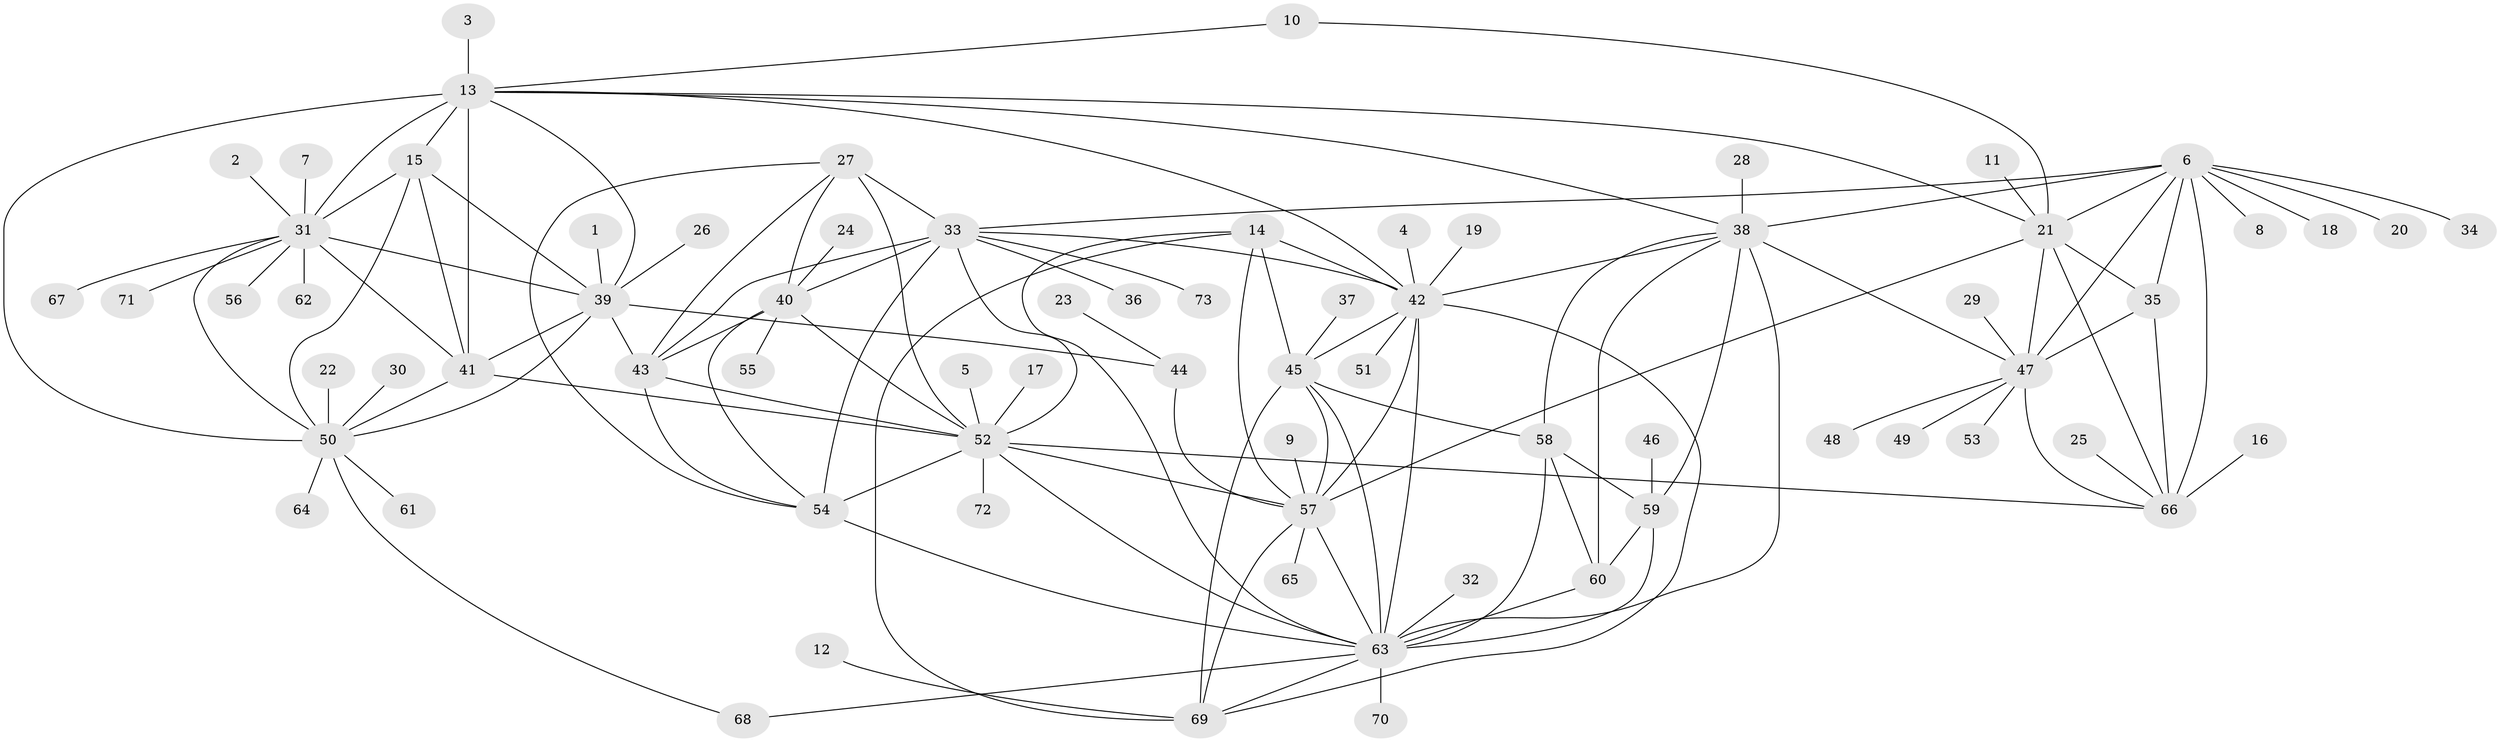 // original degree distribution, {9: 0.03424657534246575, 10: 0.0410958904109589, 12: 0.0273972602739726, 8: 0.0547945205479452, 7: 0.03424657534246575, 13: 0.0136986301369863, 11: 0.0273972602739726, 14: 0.00684931506849315, 1: 0.6164383561643836, 2: 0.1232876712328767, 4: 0.00684931506849315, 5: 0.00684931506849315, 3: 0.00684931506849315}
// Generated by graph-tools (version 1.1) at 2025/26/03/09/25 03:26:46]
// undirected, 73 vertices, 130 edges
graph export_dot {
graph [start="1"]
  node [color=gray90,style=filled];
  1;
  2;
  3;
  4;
  5;
  6;
  7;
  8;
  9;
  10;
  11;
  12;
  13;
  14;
  15;
  16;
  17;
  18;
  19;
  20;
  21;
  22;
  23;
  24;
  25;
  26;
  27;
  28;
  29;
  30;
  31;
  32;
  33;
  34;
  35;
  36;
  37;
  38;
  39;
  40;
  41;
  42;
  43;
  44;
  45;
  46;
  47;
  48;
  49;
  50;
  51;
  52;
  53;
  54;
  55;
  56;
  57;
  58;
  59;
  60;
  61;
  62;
  63;
  64;
  65;
  66;
  67;
  68;
  69;
  70;
  71;
  72;
  73;
  1 -- 39 [weight=1.0];
  2 -- 31 [weight=1.0];
  3 -- 13 [weight=1.0];
  4 -- 42 [weight=1.0];
  5 -- 52 [weight=1.0];
  6 -- 8 [weight=1.0];
  6 -- 18 [weight=1.0];
  6 -- 20 [weight=1.0];
  6 -- 21 [weight=2.0];
  6 -- 33 [weight=1.0];
  6 -- 34 [weight=1.0];
  6 -- 35 [weight=2.0];
  6 -- 38 [weight=1.0];
  6 -- 47 [weight=2.0];
  6 -- 66 [weight=4.0];
  7 -- 31 [weight=1.0];
  9 -- 57 [weight=1.0];
  10 -- 13 [weight=1.0];
  10 -- 21 [weight=1.0];
  11 -- 21 [weight=1.0];
  12 -- 69 [weight=1.0];
  13 -- 15 [weight=2.0];
  13 -- 21 [weight=1.0];
  13 -- 31 [weight=2.0];
  13 -- 38 [weight=1.0];
  13 -- 39 [weight=2.0];
  13 -- 41 [weight=2.0];
  13 -- 42 [weight=1.0];
  13 -- 50 [weight=2.0];
  14 -- 42 [weight=1.0];
  14 -- 45 [weight=1.0];
  14 -- 57 [weight=2.0];
  14 -- 63 [weight=1.0];
  14 -- 69 [weight=1.0];
  15 -- 31 [weight=1.0];
  15 -- 39 [weight=1.0];
  15 -- 41 [weight=1.0];
  15 -- 50 [weight=1.0];
  16 -- 66 [weight=1.0];
  17 -- 52 [weight=1.0];
  19 -- 42 [weight=1.0];
  21 -- 35 [weight=1.0];
  21 -- 47 [weight=1.0];
  21 -- 57 [weight=1.0];
  21 -- 66 [weight=2.0];
  22 -- 50 [weight=1.0];
  23 -- 44 [weight=1.0];
  24 -- 40 [weight=1.0];
  25 -- 66 [weight=1.0];
  26 -- 39 [weight=1.0];
  27 -- 33 [weight=2.0];
  27 -- 40 [weight=1.0];
  27 -- 43 [weight=1.0];
  27 -- 52 [weight=1.0];
  27 -- 54 [weight=1.0];
  28 -- 38 [weight=1.0];
  29 -- 47 [weight=1.0];
  30 -- 50 [weight=1.0];
  31 -- 39 [weight=1.0];
  31 -- 41 [weight=1.0];
  31 -- 50 [weight=1.0];
  31 -- 56 [weight=1.0];
  31 -- 62 [weight=1.0];
  31 -- 67 [weight=1.0];
  31 -- 71 [weight=1.0];
  32 -- 63 [weight=1.0];
  33 -- 36 [weight=1.0];
  33 -- 40 [weight=2.0];
  33 -- 42 [weight=1.0];
  33 -- 43 [weight=2.0];
  33 -- 52 [weight=2.0];
  33 -- 54 [weight=2.0];
  33 -- 73 [weight=1.0];
  35 -- 47 [weight=1.0];
  35 -- 66 [weight=2.0];
  37 -- 45 [weight=1.0];
  38 -- 42 [weight=1.0];
  38 -- 47 [weight=1.0];
  38 -- 58 [weight=2.0];
  38 -- 59 [weight=4.0];
  38 -- 60 [weight=2.0];
  38 -- 63 [weight=2.0];
  39 -- 41 [weight=1.0];
  39 -- 43 [weight=1.0];
  39 -- 44 [weight=1.0];
  39 -- 50 [weight=1.0];
  40 -- 43 [weight=1.0];
  40 -- 52 [weight=1.0];
  40 -- 54 [weight=1.0];
  40 -- 55 [weight=1.0];
  41 -- 50 [weight=1.0];
  41 -- 52 [weight=1.0];
  42 -- 45 [weight=1.0];
  42 -- 51 [weight=1.0];
  42 -- 57 [weight=2.0];
  42 -- 63 [weight=1.0];
  42 -- 69 [weight=1.0];
  43 -- 52 [weight=1.0];
  43 -- 54 [weight=1.0];
  44 -- 57 [weight=1.0];
  45 -- 57 [weight=2.0];
  45 -- 58 [weight=1.0];
  45 -- 63 [weight=1.0];
  45 -- 69 [weight=1.0];
  46 -- 59 [weight=1.0];
  47 -- 48 [weight=1.0];
  47 -- 49 [weight=1.0];
  47 -- 53 [weight=1.0];
  47 -- 66 [weight=2.0];
  50 -- 61 [weight=1.0];
  50 -- 64 [weight=1.0];
  50 -- 68 [weight=1.0];
  52 -- 54 [weight=1.0];
  52 -- 57 [weight=1.0];
  52 -- 63 [weight=1.0];
  52 -- 66 [weight=1.0];
  52 -- 72 [weight=1.0];
  54 -- 63 [weight=1.0];
  57 -- 63 [weight=3.0];
  57 -- 65 [weight=1.0];
  57 -- 69 [weight=2.0];
  58 -- 59 [weight=2.0];
  58 -- 60 [weight=1.0];
  58 -- 63 [weight=1.0];
  59 -- 60 [weight=2.0];
  59 -- 63 [weight=2.0];
  60 -- 63 [weight=1.0];
  63 -- 68 [weight=1.0];
  63 -- 69 [weight=1.0];
  63 -- 70 [weight=1.0];
}
